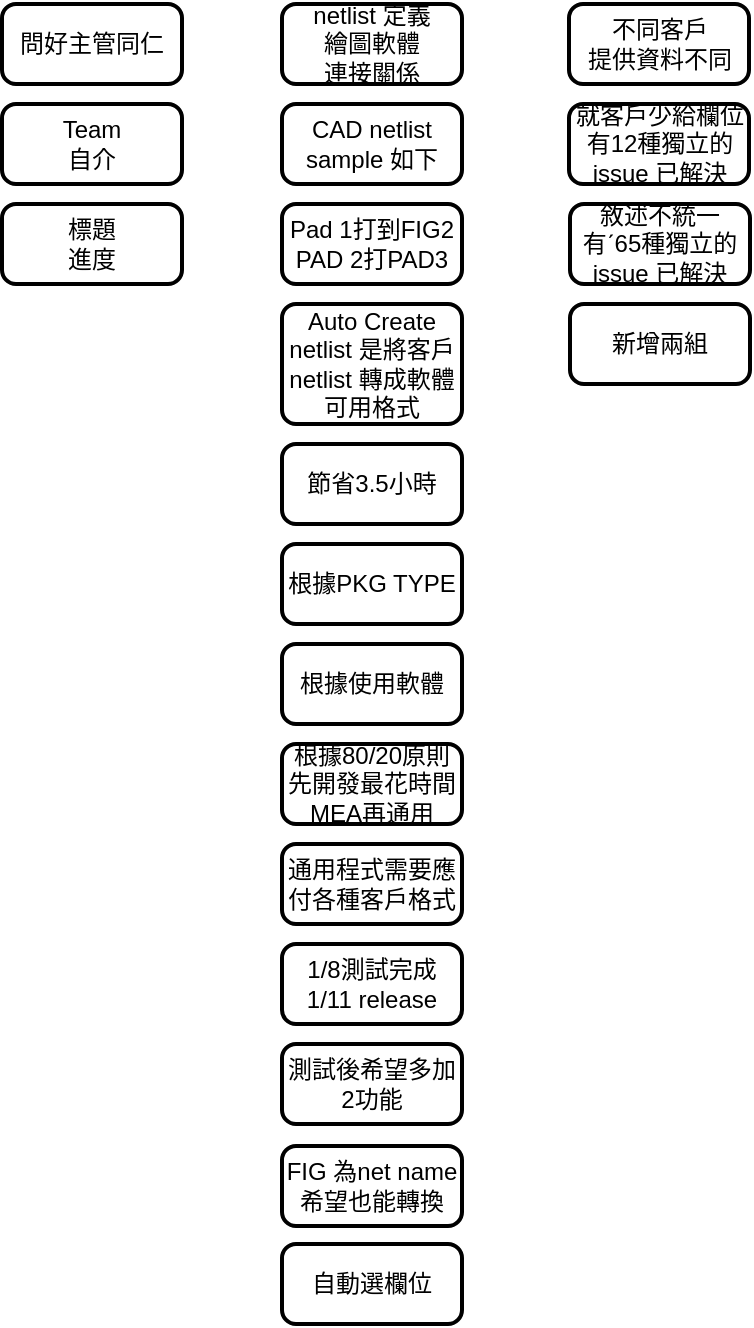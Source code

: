 <mxfile version="14.2.3" type="github">
  <diagram id="vbld8GTjUYGatiaoBAkq" name="Page-1">
    <mxGraphModel dx="1102" dy="534" grid="1" gridSize="10" guides="1" tooltips="1" connect="1" arrows="1" fold="1" page="1" pageScale="1" pageWidth="827" pageHeight="1169" math="0" shadow="0">
      <root>
        <mxCell id="0" />
        <mxCell id="1" parent="0" />
        <mxCell id="nBfhOqPm9bhFyVWeJLGO-1" value="問好主管同仁" style="rounded=1;whiteSpace=wrap;html=1;absoluteArcSize=1;arcSize=14;strokeWidth=2;" vertex="1" parent="1">
          <mxGeometry x="40" y="40" width="90" height="40" as="geometry" />
        </mxCell>
        <mxCell id="nBfhOqPm9bhFyVWeJLGO-2" value="Team&lt;br&gt;自介" style="rounded=1;whiteSpace=wrap;html=1;absoluteArcSize=1;arcSize=14;strokeWidth=2;" vertex="1" parent="1">
          <mxGeometry x="40" y="90" width="90" height="40" as="geometry" />
        </mxCell>
        <mxCell id="nBfhOqPm9bhFyVWeJLGO-3" value="標題&lt;br&gt;進度" style="rounded=1;whiteSpace=wrap;html=1;absoluteArcSize=1;arcSize=14;strokeWidth=2;" vertex="1" parent="1">
          <mxGeometry x="40" y="140" width="90" height="40" as="geometry" />
        </mxCell>
        <mxCell id="nBfhOqPm9bhFyVWeJLGO-4" value="netlist 定義&lt;br&gt;繪圖軟體&lt;br&gt;連接關係" style="rounded=1;whiteSpace=wrap;html=1;absoluteArcSize=1;arcSize=14;strokeWidth=2;" vertex="1" parent="1">
          <mxGeometry x="180" y="40" width="90" height="40" as="geometry" />
        </mxCell>
        <mxCell id="nBfhOqPm9bhFyVWeJLGO-5" value="CAD netlist&lt;br&gt;sample 如下" style="rounded=1;whiteSpace=wrap;html=1;absoluteArcSize=1;arcSize=14;strokeWidth=2;" vertex="1" parent="1">
          <mxGeometry x="180" y="90" width="90" height="40" as="geometry" />
        </mxCell>
        <mxCell id="nBfhOqPm9bhFyVWeJLGO-6" value="Pad 1打到FIG2&lt;br&gt;PAD 2打PAD3" style="rounded=1;whiteSpace=wrap;html=1;absoluteArcSize=1;arcSize=14;strokeWidth=2;" vertex="1" parent="1">
          <mxGeometry x="180" y="140" width="90" height="40" as="geometry" />
        </mxCell>
        <mxCell id="nBfhOqPm9bhFyVWeJLGO-7" value="Auto Create netlist 是將客戶netlist 轉成軟體可用格式" style="rounded=1;whiteSpace=wrap;html=1;absoluteArcSize=1;arcSize=14;strokeWidth=2;" vertex="1" parent="1">
          <mxGeometry x="180" y="190" width="90" height="60" as="geometry" />
        </mxCell>
        <mxCell id="nBfhOqPm9bhFyVWeJLGO-8" value="節省3.5小時" style="rounded=1;whiteSpace=wrap;html=1;absoluteArcSize=1;arcSize=14;strokeWidth=2;" vertex="1" parent="1">
          <mxGeometry x="180" y="260" width="90" height="40" as="geometry" />
        </mxCell>
        <mxCell id="nBfhOqPm9bhFyVWeJLGO-9" value="根據PKG TYPE" style="rounded=1;whiteSpace=wrap;html=1;absoluteArcSize=1;arcSize=14;strokeWidth=2;" vertex="1" parent="1">
          <mxGeometry x="180" y="310" width="90" height="40" as="geometry" />
        </mxCell>
        <mxCell id="nBfhOqPm9bhFyVWeJLGO-10" value="根據使用軟體" style="rounded=1;whiteSpace=wrap;html=1;absoluteArcSize=1;arcSize=14;strokeWidth=2;" vertex="1" parent="1">
          <mxGeometry x="180" y="360" width="90" height="40" as="geometry" />
        </mxCell>
        <mxCell id="nBfhOqPm9bhFyVWeJLGO-11" value="根據80/20原則先開發最花時間MEA再通用" style="rounded=1;whiteSpace=wrap;html=1;absoluteArcSize=1;arcSize=14;strokeWidth=2;" vertex="1" parent="1">
          <mxGeometry x="180" y="410" width="90" height="40" as="geometry" />
        </mxCell>
        <mxCell id="nBfhOqPm9bhFyVWeJLGO-12" value="通用程式需要應付各種客戶格式" style="rounded=1;whiteSpace=wrap;html=1;absoluteArcSize=1;arcSize=14;strokeWidth=2;" vertex="1" parent="1">
          <mxGeometry x="180" y="460" width="90" height="40" as="geometry" />
        </mxCell>
        <mxCell id="nBfhOqPm9bhFyVWeJLGO-13" value="1/8測試完成&lt;br&gt;1/11 release" style="rounded=1;whiteSpace=wrap;html=1;absoluteArcSize=1;arcSize=14;strokeWidth=2;" vertex="1" parent="1">
          <mxGeometry x="180" y="510" width="90" height="40" as="geometry" />
        </mxCell>
        <mxCell id="nBfhOqPm9bhFyVWeJLGO-14" value="測試後希望多加2功能" style="rounded=1;whiteSpace=wrap;html=1;absoluteArcSize=1;arcSize=14;strokeWidth=2;" vertex="1" parent="1">
          <mxGeometry x="180" y="560" width="90" height="40" as="geometry" />
        </mxCell>
        <mxCell id="nBfhOqPm9bhFyVWeJLGO-15" value="FIG 為net name&lt;br&gt;希望也能轉換" style="rounded=1;whiteSpace=wrap;html=1;absoluteArcSize=1;arcSize=14;strokeWidth=2;" vertex="1" parent="1">
          <mxGeometry x="180" y="611" width="90" height="40" as="geometry" />
        </mxCell>
        <mxCell id="nBfhOqPm9bhFyVWeJLGO-16" value="自動選欄位" style="rounded=1;whiteSpace=wrap;html=1;absoluteArcSize=1;arcSize=14;strokeWidth=2;" vertex="1" parent="1">
          <mxGeometry x="180" y="660" width="90" height="40" as="geometry" />
        </mxCell>
        <mxCell id="nBfhOqPm9bhFyVWeJLGO-17" value="不同客戶&lt;br&gt;提供資料不同" style="rounded=1;whiteSpace=wrap;html=1;absoluteArcSize=1;arcSize=14;strokeWidth=2;" vertex="1" parent="1">
          <mxGeometry x="323.5" y="40" width="90" height="40" as="geometry" />
        </mxCell>
        <mxCell id="nBfhOqPm9bhFyVWeJLGO-18" value="就客戶少給欄位&lt;br&gt;有12種獨立的issue 已解決" style="rounded=1;whiteSpace=wrap;html=1;absoluteArcSize=1;arcSize=14;strokeWidth=2;" vertex="1" parent="1">
          <mxGeometry x="323.5" y="90" width="90" height="40" as="geometry" />
        </mxCell>
        <mxCell id="nBfhOqPm9bhFyVWeJLGO-19" value="敘述不統一&lt;br&gt;有ˊ65種獨立的issue 已解決" style="rounded=1;whiteSpace=wrap;html=1;absoluteArcSize=1;arcSize=14;strokeWidth=2;" vertex="1" parent="1">
          <mxGeometry x="324" y="140" width="90" height="40" as="geometry" />
        </mxCell>
        <mxCell id="nBfhOqPm9bhFyVWeJLGO-20" value="新增兩組" style="rounded=1;whiteSpace=wrap;html=1;absoluteArcSize=1;arcSize=14;strokeWidth=2;" vertex="1" parent="1">
          <mxGeometry x="324" y="190" width="90" height="40" as="geometry" />
        </mxCell>
      </root>
    </mxGraphModel>
  </diagram>
</mxfile>
